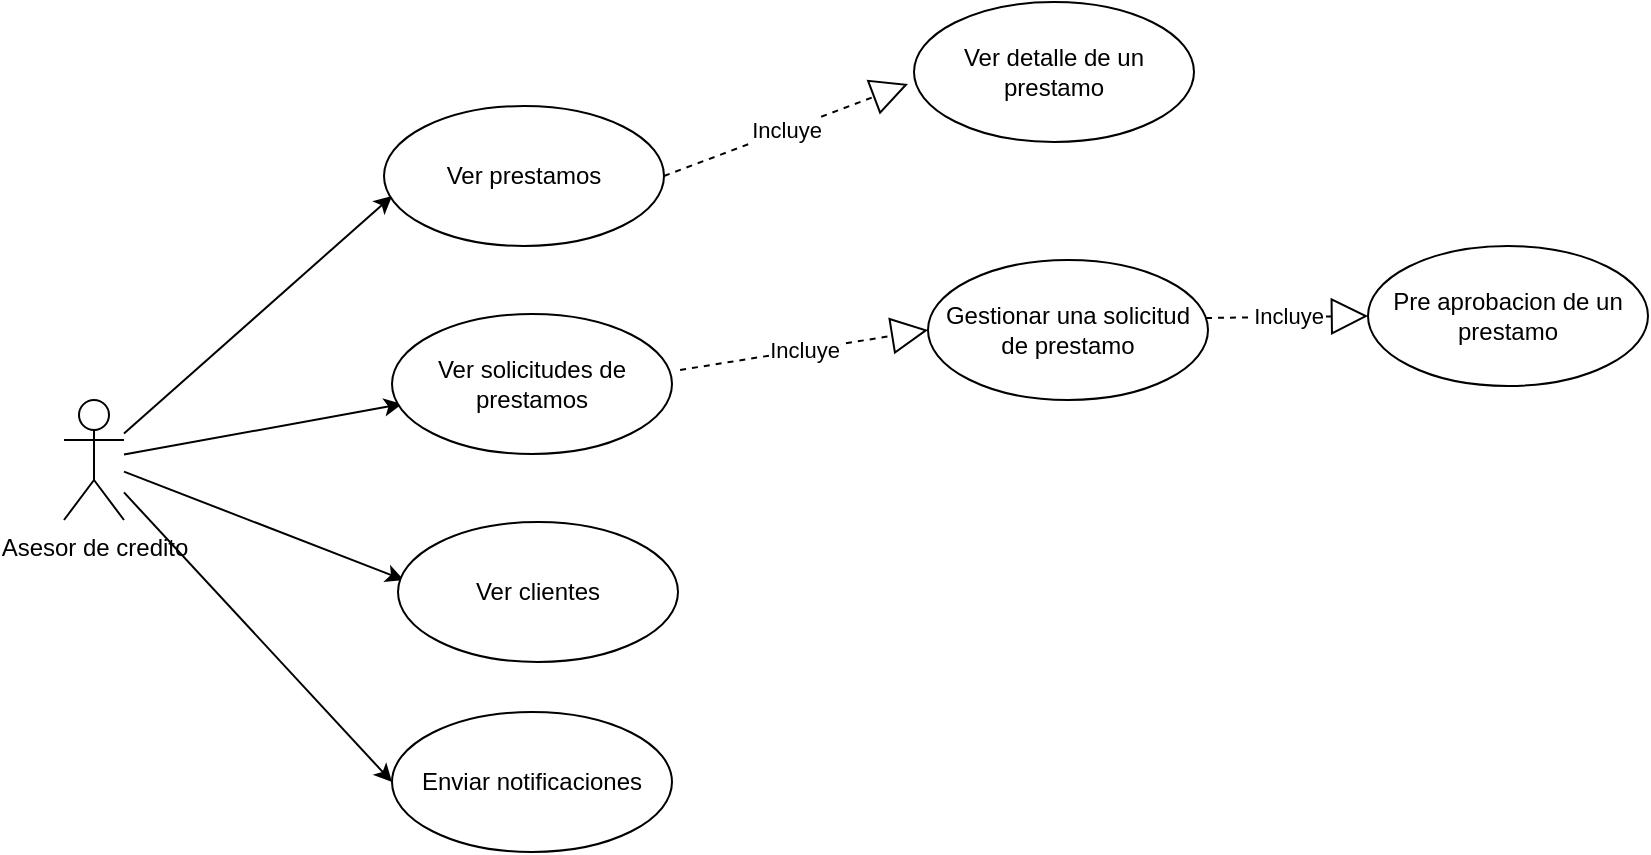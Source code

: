 <mxfile>
    <diagram id="lYqCCSivvWOmUkkDO7KY" name="Page-1">
        <mxGraphModel dx="1384" dy="785" grid="0" gridSize="10" guides="1" tooltips="1" connect="1" arrows="1" fold="1" page="0" pageScale="1" pageWidth="850" pageHeight="1100" math="0" shadow="0">
            <root>
                <mxCell id="0"/>
                <mxCell id="1" parent="0"/>
                <mxCell id="11" style="edgeStyle=none;html=1;entryX=0.029;entryY=0.643;entryDx=0;entryDy=0;entryPerimeter=0;" edge="1" parent="1" source="2" target="3">
                    <mxGeometry relative="1" as="geometry"/>
                </mxCell>
                <mxCell id="12" style="edgeStyle=none;html=1;entryX=0.036;entryY=0.643;entryDx=0;entryDy=0;entryPerimeter=0;" edge="1" parent="1" source="2" target="8">
                    <mxGeometry relative="1" as="geometry"/>
                </mxCell>
                <mxCell id="13" style="edgeStyle=none;html=1;entryX=0.021;entryY=0.414;entryDx=0;entryDy=0;entryPerimeter=0;" edge="1" parent="1" source="2" target="5">
                    <mxGeometry relative="1" as="geometry"/>
                </mxCell>
                <mxCell id="14" style="edgeStyle=none;html=1;entryX=0;entryY=0.5;entryDx=0;entryDy=0;" edge="1" parent="1" source="2" target="6">
                    <mxGeometry relative="1" as="geometry"/>
                </mxCell>
                <mxCell id="2" value="Asesor de credito" style="shape=umlActor;verticalLabelPosition=bottom;verticalAlign=top;html=1;" vertex="1" parent="1">
                    <mxGeometry x="7" y="215" width="30" height="60" as="geometry"/>
                </mxCell>
                <mxCell id="3" value="Ver prestamos" style="ellipse;whiteSpace=wrap;html=1;" vertex="1" parent="1">
                    <mxGeometry x="167" y="68" width="140" height="70" as="geometry"/>
                </mxCell>
                <mxCell id="4" value="Incluye" style="endArrow=block;endSize=16;endFill=0;html=1;dashed=1;exitX=1;exitY=0.5;exitDx=0;exitDy=0;" edge="1" parent="1" source="3">
                    <mxGeometry width="160" relative="1" as="geometry">
                        <mxPoint x="311" y="63" as="sourcePoint"/>
                        <mxPoint x="429" y="57" as="targetPoint"/>
                    </mxGeometry>
                </mxCell>
                <mxCell id="5" value="Ver clientes" style="ellipse;whiteSpace=wrap;html=1;" vertex="1" parent="1">
                    <mxGeometry x="174" y="276" width="140" height="70" as="geometry"/>
                </mxCell>
                <mxCell id="6" value="Enviar notificaciones" style="ellipse;whiteSpace=wrap;html=1;" vertex="1" parent="1">
                    <mxGeometry x="171" y="371" width="140" height="70" as="geometry"/>
                </mxCell>
                <mxCell id="7" value="Ver detalle de un prestamo" style="ellipse;whiteSpace=wrap;html=1;" vertex="1" parent="1">
                    <mxGeometry x="432" y="16" width="140" height="70" as="geometry"/>
                </mxCell>
                <mxCell id="8" value="Ver solicitudes de prestamos" style="ellipse;whiteSpace=wrap;html=1;" vertex="1" parent="1">
                    <mxGeometry x="171" y="172" width="140" height="70" as="geometry"/>
                </mxCell>
                <mxCell id="9" value="Gestionar una solicitud de prestamo" style="ellipse;whiteSpace=wrap;html=1;" vertex="1" parent="1">
                    <mxGeometry x="439" y="145" width="140" height="70" as="geometry"/>
                </mxCell>
                <mxCell id="10" value="Incluye" style="endArrow=block;endSize=16;endFill=0;html=1;dashed=1;exitX=1.029;exitY=0.4;exitDx=0;exitDy=0;entryX=0;entryY=0.5;entryDx=0;entryDy=0;exitPerimeter=0;" edge="1" parent="1" source="8" target="9">
                    <mxGeometry width="160" relative="1" as="geometry">
                        <mxPoint x="311" y="158" as="sourcePoint"/>
                        <mxPoint x="429" y="119" as="targetPoint"/>
                    </mxGeometry>
                </mxCell>
                <mxCell id="15" value="Pre aprobacion de un prestamo" style="ellipse;whiteSpace=wrap;html=1;" vertex="1" parent="1">
                    <mxGeometry x="659" y="138" width="140" height="70" as="geometry"/>
                </mxCell>
                <mxCell id="16" value="Incluye" style="endArrow=block;endSize=16;endFill=0;html=1;dashed=1;exitX=0.993;exitY=0.414;exitDx=0;exitDy=0;entryX=0;entryY=0.5;entryDx=0;entryDy=0;exitPerimeter=0;" edge="1" parent="1" target="15" source="9">
                    <mxGeometry width="160" relative="1" as="geometry">
                        <mxPoint x="579" y="186" as="sourcePoint"/>
                        <mxPoint x="692.94" y="105" as="targetPoint"/>
                    </mxGeometry>
                </mxCell>
            </root>
        </mxGraphModel>
    </diagram>
</mxfile>
